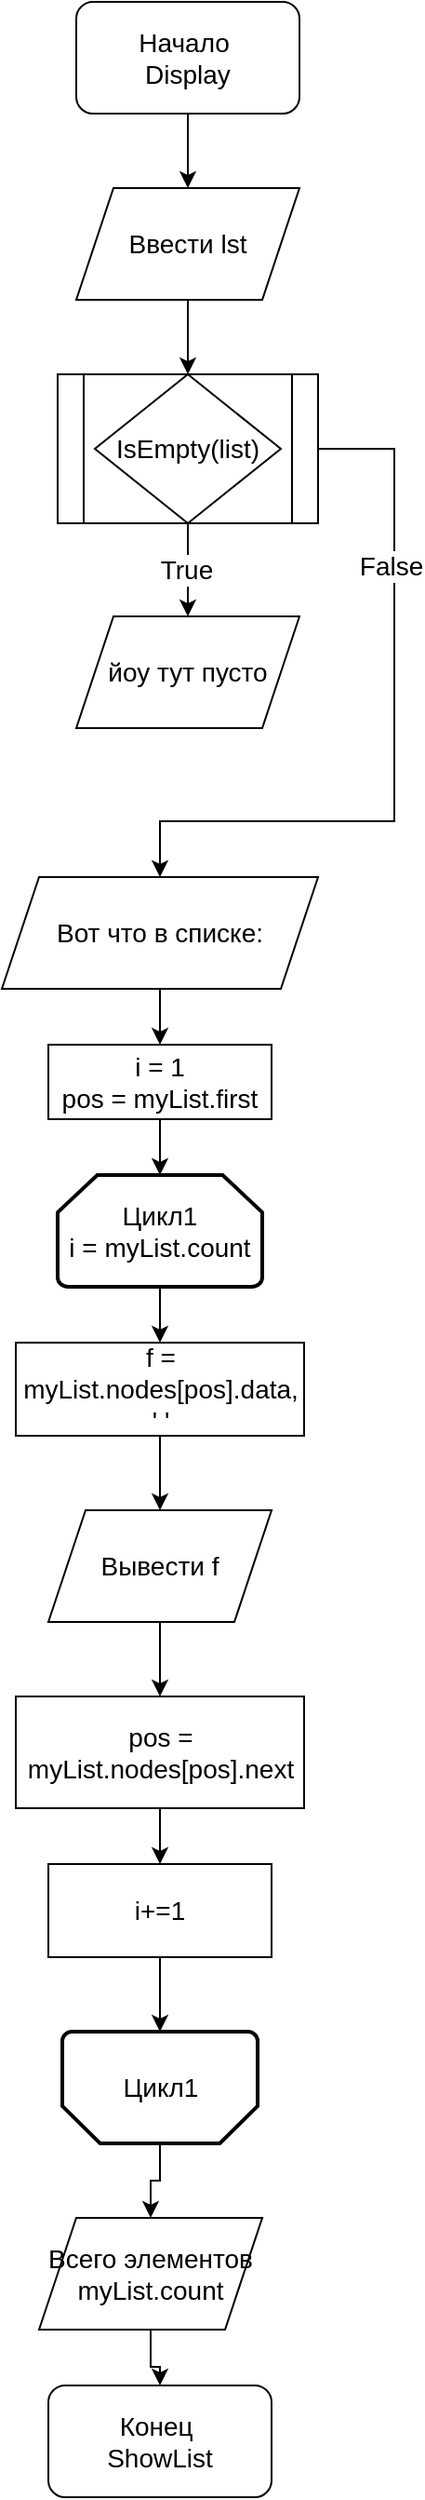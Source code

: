 <mxfile version="26.1.3">
  <diagram name="Страница — 1" id="hi3maOYxdtd5-xxtNOdB">
    <mxGraphModel dx="1311" dy="666" grid="1" gridSize="10" guides="1" tooltips="1" connect="1" arrows="1" fold="1" page="1" pageScale="1" pageWidth="827" pageHeight="1169" math="0" shadow="0">
      <root>
        <mxCell id="0" />
        <mxCell id="1" parent="0" />
        <mxCell id="FxxYlGLEtM2QjZ5-GXDw-122" style="edgeStyle=orthogonalEdgeStyle;rounded=0;orthogonalLoop=1;jettySize=auto;html=1;fontSize=14;" edge="1" parent="1" source="FxxYlGLEtM2QjZ5-GXDw-123" target="FxxYlGLEtM2QjZ5-GXDw-125">
          <mxGeometry relative="1" as="geometry">
            <mxPoint x="370" y="140" as="targetPoint" />
          </mxGeometry>
        </mxCell>
        <mxCell id="FxxYlGLEtM2QjZ5-GXDw-123" value="Начало&amp;nbsp;&lt;div&gt;Display&lt;/div&gt;" style="rounded=1;whiteSpace=wrap;html=1;fontSize=14;" vertex="1" parent="1">
          <mxGeometry x="310" y="10" width="120" height="60" as="geometry" />
        </mxCell>
        <mxCell id="FxxYlGLEtM2QjZ5-GXDw-124" style="edgeStyle=orthogonalEdgeStyle;rounded=0;orthogonalLoop=1;jettySize=auto;html=1;fontSize=14;" edge="1" parent="1" source="FxxYlGLEtM2QjZ5-GXDw-125" target="FxxYlGLEtM2QjZ5-GXDw-128">
          <mxGeometry relative="1" as="geometry">
            <mxPoint x="370" y="220" as="targetPoint" />
          </mxGeometry>
        </mxCell>
        <mxCell id="FxxYlGLEtM2QjZ5-GXDw-125" value="Ввести lst" style="shape=parallelogram;perimeter=parallelogramPerimeter;whiteSpace=wrap;html=1;fixedSize=1;fontSize=14;" vertex="1" parent="1">
          <mxGeometry x="310" y="110" width="120" height="60" as="geometry" />
        </mxCell>
        <mxCell id="FxxYlGLEtM2QjZ5-GXDw-126" style="edgeStyle=orthogonalEdgeStyle;rounded=0;orthogonalLoop=1;jettySize=auto;html=1;fontSize=14;" edge="1" parent="1" source="FxxYlGLEtM2QjZ5-GXDw-128" target="FxxYlGLEtM2QjZ5-GXDw-134">
          <mxGeometry relative="1" as="geometry">
            <mxPoint x="370" y="470" as="targetPoint" />
            <Array as="points">
              <mxPoint x="481" y="250" />
              <mxPoint x="481" y="450" />
            </Array>
          </mxGeometry>
        </mxCell>
        <mxCell id="FxxYlGLEtM2QjZ5-GXDw-127" value="False" style="edgeLabel;html=1;align=center;verticalAlign=middle;resizable=0;points=[];fontSize=14;" vertex="1" connectable="0" parent="FxxYlGLEtM2QjZ5-GXDw-126">
          <mxGeometry x="-0.477" y="-2" relative="1" as="geometry">
            <mxPoint as="offset" />
          </mxGeometry>
        </mxCell>
        <mxCell id="FxxYlGLEtM2QjZ5-GXDw-128" value="" style="shape=process;whiteSpace=wrap;html=1;backgroundOutline=1;fontSize=14;" vertex="1" parent="1">
          <mxGeometry x="300" y="210" width="140" height="80" as="geometry" />
        </mxCell>
        <mxCell id="FxxYlGLEtM2QjZ5-GXDw-129" style="edgeStyle=orthogonalEdgeStyle;rounded=0;orthogonalLoop=1;jettySize=auto;html=1;fontSize=14;" edge="1" parent="1" source="FxxYlGLEtM2QjZ5-GXDw-131">
          <mxGeometry relative="1" as="geometry">
            <mxPoint x="370" y="340" as="targetPoint" />
          </mxGeometry>
        </mxCell>
        <mxCell id="FxxYlGLEtM2QjZ5-GXDw-130" value="True" style="edgeLabel;html=1;align=center;verticalAlign=middle;resizable=0;points=[];fontSize=14;" vertex="1" connectable="0" parent="FxxYlGLEtM2QjZ5-GXDw-129">
          <mxGeometry x="-0.01" y="-1" relative="1" as="geometry">
            <mxPoint x="-1" y="-1" as="offset" />
          </mxGeometry>
        </mxCell>
        <mxCell id="FxxYlGLEtM2QjZ5-GXDw-131" value="IsEmpty(list)" style="rhombus;whiteSpace=wrap;html=1;fontSize=14;" vertex="1" parent="1">
          <mxGeometry x="320" y="210" width="100" height="80" as="geometry" />
        </mxCell>
        <mxCell id="FxxYlGLEtM2QjZ5-GXDw-132" value="йоу тут пусто" style="shape=parallelogram;perimeter=parallelogramPerimeter;whiteSpace=wrap;html=1;fixedSize=1;fontSize=14;" vertex="1" parent="1">
          <mxGeometry x="310" y="340" width="120" height="60" as="geometry" />
        </mxCell>
        <mxCell id="FxxYlGLEtM2QjZ5-GXDw-133" style="edgeStyle=orthogonalEdgeStyle;rounded=0;orthogonalLoop=1;jettySize=auto;html=1;fontSize=14;" edge="1" parent="1" source="FxxYlGLEtM2QjZ5-GXDw-134" target="FxxYlGLEtM2QjZ5-GXDw-136">
          <mxGeometry relative="1" as="geometry">
            <mxPoint x="355" y="570" as="targetPoint" />
          </mxGeometry>
        </mxCell>
        <mxCell id="FxxYlGLEtM2QjZ5-GXDw-134" value="Вот что в списке:" style="shape=parallelogram;perimeter=parallelogramPerimeter;whiteSpace=wrap;html=1;fixedSize=1;fontSize=14;" vertex="1" parent="1">
          <mxGeometry x="270" y="480" width="170" height="60" as="geometry" />
        </mxCell>
        <mxCell id="FxxYlGLEtM2QjZ5-GXDw-135" style="edgeStyle=orthogonalEdgeStyle;rounded=0;orthogonalLoop=1;jettySize=auto;html=1;fontSize=14;" edge="1" parent="1" source="FxxYlGLEtM2QjZ5-GXDw-136" target="FxxYlGLEtM2QjZ5-GXDw-138">
          <mxGeometry relative="1" as="geometry">
            <mxPoint x="355" y="650" as="targetPoint" />
          </mxGeometry>
        </mxCell>
        <mxCell id="FxxYlGLEtM2QjZ5-GXDw-136" value="i = 1&lt;div&gt;pos = myList.first&lt;/div&gt;" style="rounded=0;whiteSpace=wrap;html=1;fontSize=14;" vertex="1" parent="1">
          <mxGeometry x="295" y="570" width="120" height="40" as="geometry" />
        </mxCell>
        <mxCell id="FxxYlGLEtM2QjZ5-GXDw-137" style="edgeStyle=orthogonalEdgeStyle;rounded=0;orthogonalLoop=1;jettySize=auto;html=1;fontSize=14;" edge="1" parent="1" source="FxxYlGLEtM2QjZ5-GXDw-138" target="FxxYlGLEtM2QjZ5-GXDw-140">
          <mxGeometry relative="1" as="geometry">
            <mxPoint x="355" y="730" as="targetPoint" />
          </mxGeometry>
        </mxCell>
        <mxCell id="FxxYlGLEtM2QjZ5-GXDw-138" value="&lt;div&gt;Цикл1&lt;/div&gt;i = myList.count" style="strokeWidth=2;html=1;shape=mxgraph.flowchart.loop_limit;whiteSpace=wrap;fontSize=14;" vertex="1" parent="1">
          <mxGeometry x="300" y="640" width="110" height="60" as="geometry" />
        </mxCell>
        <mxCell id="FxxYlGLEtM2QjZ5-GXDw-139" style="edgeStyle=orthogonalEdgeStyle;rounded=0;orthogonalLoop=1;jettySize=auto;html=1;fontSize=14;" edge="1" parent="1" source="FxxYlGLEtM2QjZ5-GXDw-140">
          <mxGeometry relative="1" as="geometry">
            <mxPoint x="355" y="820" as="targetPoint" />
          </mxGeometry>
        </mxCell>
        <mxCell id="FxxYlGLEtM2QjZ5-GXDw-140" value="f = myList.nodes[pos].data, &#39; &#39;" style="rounded=0;whiteSpace=wrap;html=1;fontSize=14;" vertex="1" parent="1">
          <mxGeometry x="277.5" y="730" width="155" height="50" as="geometry" />
        </mxCell>
        <mxCell id="FxxYlGLEtM2QjZ5-GXDw-141" style="edgeStyle=orthogonalEdgeStyle;rounded=0;orthogonalLoop=1;jettySize=auto;html=1;fontSize=14;" edge="1" parent="1" source="FxxYlGLEtM2QjZ5-GXDw-142" target="FxxYlGLEtM2QjZ5-GXDw-144">
          <mxGeometry relative="1" as="geometry">
            <mxPoint x="355" y="920" as="targetPoint" />
          </mxGeometry>
        </mxCell>
        <mxCell id="FxxYlGLEtM2QjZ5-GXDw-142" value="Вывести f" style="shape=parallelogram;perimeter=parallelogramPerimeter;whiteSpace=wrap;html=1;fixedSize=1;fontSize=14;" vertex="1" parent="1">
          <mxGeometry x="295" y="820" width="120" height="60" as="geometry" />
        </mxCell>
        <mxCell id="FxxYlGLEtM2QjZ5-GXDw-143" style="edgeStyle=orthogonalEdgeStyle;rounded=0;orthogonalLoop=1;jettySize=auto;html=1;fontSize=14;" edge="1" parent="1" source="FxxYlGLEtM2QjZ5-GXDw-144" target="FxxYlGLEtM2QjZ5-GXDw-146">
          <mxGeometry relative="1" as="geometry">
            <mxPoint x="355" y="1030" as="targetPoint" />
          </mxGeometry>
        </mxCell>
        <mxCell id="FxxYlGLEtM2QjZ5-GXDw-144" value="pos = myList.nodes[pos].next" style="rounded=0;whiteSpace=wrap;html=1;fontSize=14;" vertex="1" parent="1">
          <mxGeometry x="277.5" y="920" width="155" height="60" as="geometry" />
        </mxCell>
        <mxCell id="FxxYlGLEtM2QjZ5-GXDw-145" style="edgeStyle=orthogonalEdgeStyle;rounded=0;orthogonalLoop=1;jettySize=auto;html=1;fontSize=14;" edge="1" parent="1" source="FxxYlGLEtM2QjZ5-GXDw-146" target="FxxYlGLEtM2QjZ5-GXDw-148">
          <mxGeometry relative="1" as="geometry">
            <mxPoint x="355" y="1100" as="targetPoint" />
          </mxGeometry>
        </mxCell>
        <mxCell id="FxxYlGLEtM2QjZ5-GXDw-146" value="i+=1" style="rounded=0;whiteSpace=wrap;html=1;fontSize=14;" vertex="1" parent="1">
          <mxGeometry x="295" y="1010" width="120" height="50" as="geometry" />
        </mxCell>
        <mxCell id="FxxYlGLEtM2QjZ5-GXDw-151" style="edgeStyle=orthogonalEdgeStyle;rounded=0;orthogonalLoop=1;jettySize=auto;html=1;entryX=0.5;entryY=0;entryDx=0;entryDy=0;fontSize=14;" edge="1" parent="1" source="FxxYlGLEtM2QjZ5-GXDw-148" target="FxxYlGLEtM2QjZ5-GXDw-150">
          <mxGeometry relative="1" as="geometry" />
        </mxCell>
        <mxCell id="FxxYlGLEtM2QjZ5-GXDw-148" value="Цикл1" style="strokeWidth=2;html=1;shape=mxgraph.flowchart.loop_limit;whiteSpace=wrap;direction=west;fontSize=14;" vertex="1" parent="1">
          <mxGeometry x="302.5" y="1100" width="105" height="60" as="geometry" />
        </mxCell>
        <mxCell id="FxxYlGLEtM2QjZ5-GXDw-149" value="Конец&amp;nbsp;&lt;div&gt;ShowList&lt;/div&gt;" style="rounded=1;whiteSpace=wrap;html=1;fontSize=14;" vertex="1" parent="1">
          <mxGeometry x="295" y="1290" width="120" height="60" as="geometry" />
        </mxCell>
        <mxCell id="FxxYlGLEtM2QjZ5-GXDw-152" style="edgeStyle=orthogonalEdgeStyle;rounded=0;orthogonalLoop=1;jettySize=auto;html=1;entryX=0.5;entryY=0;entryDx=0;entryDy=0;fontSize=14;" edge="1" parent="1" source="FxxYlGLEtM2QjZ5-GXDw-150" target="FxxYlGLEtM2QjZ5-GXDw-149">
          <mxGeometry relative="1" as="geometry" />
        </mxCell>
        <mxCell id="FxxYlGLEtM2QjZ5-GXDw-150" value="Всего элементов&lt;div&gt;myList.count&lt;/div&gt;" style="shape=parallelogram;perimeter=parallelogramPerimeter;whiteSpace=wrap;html=1;fixedSize=1;fontSize=14;" vertex="1" parent="1">
          <mxGeometry x="290" y="1200" width="120" height="60" as="geometry" />
        </mxCell>
      </root>
    </mxGraphModel>
  </diagram>
</mxfile>
